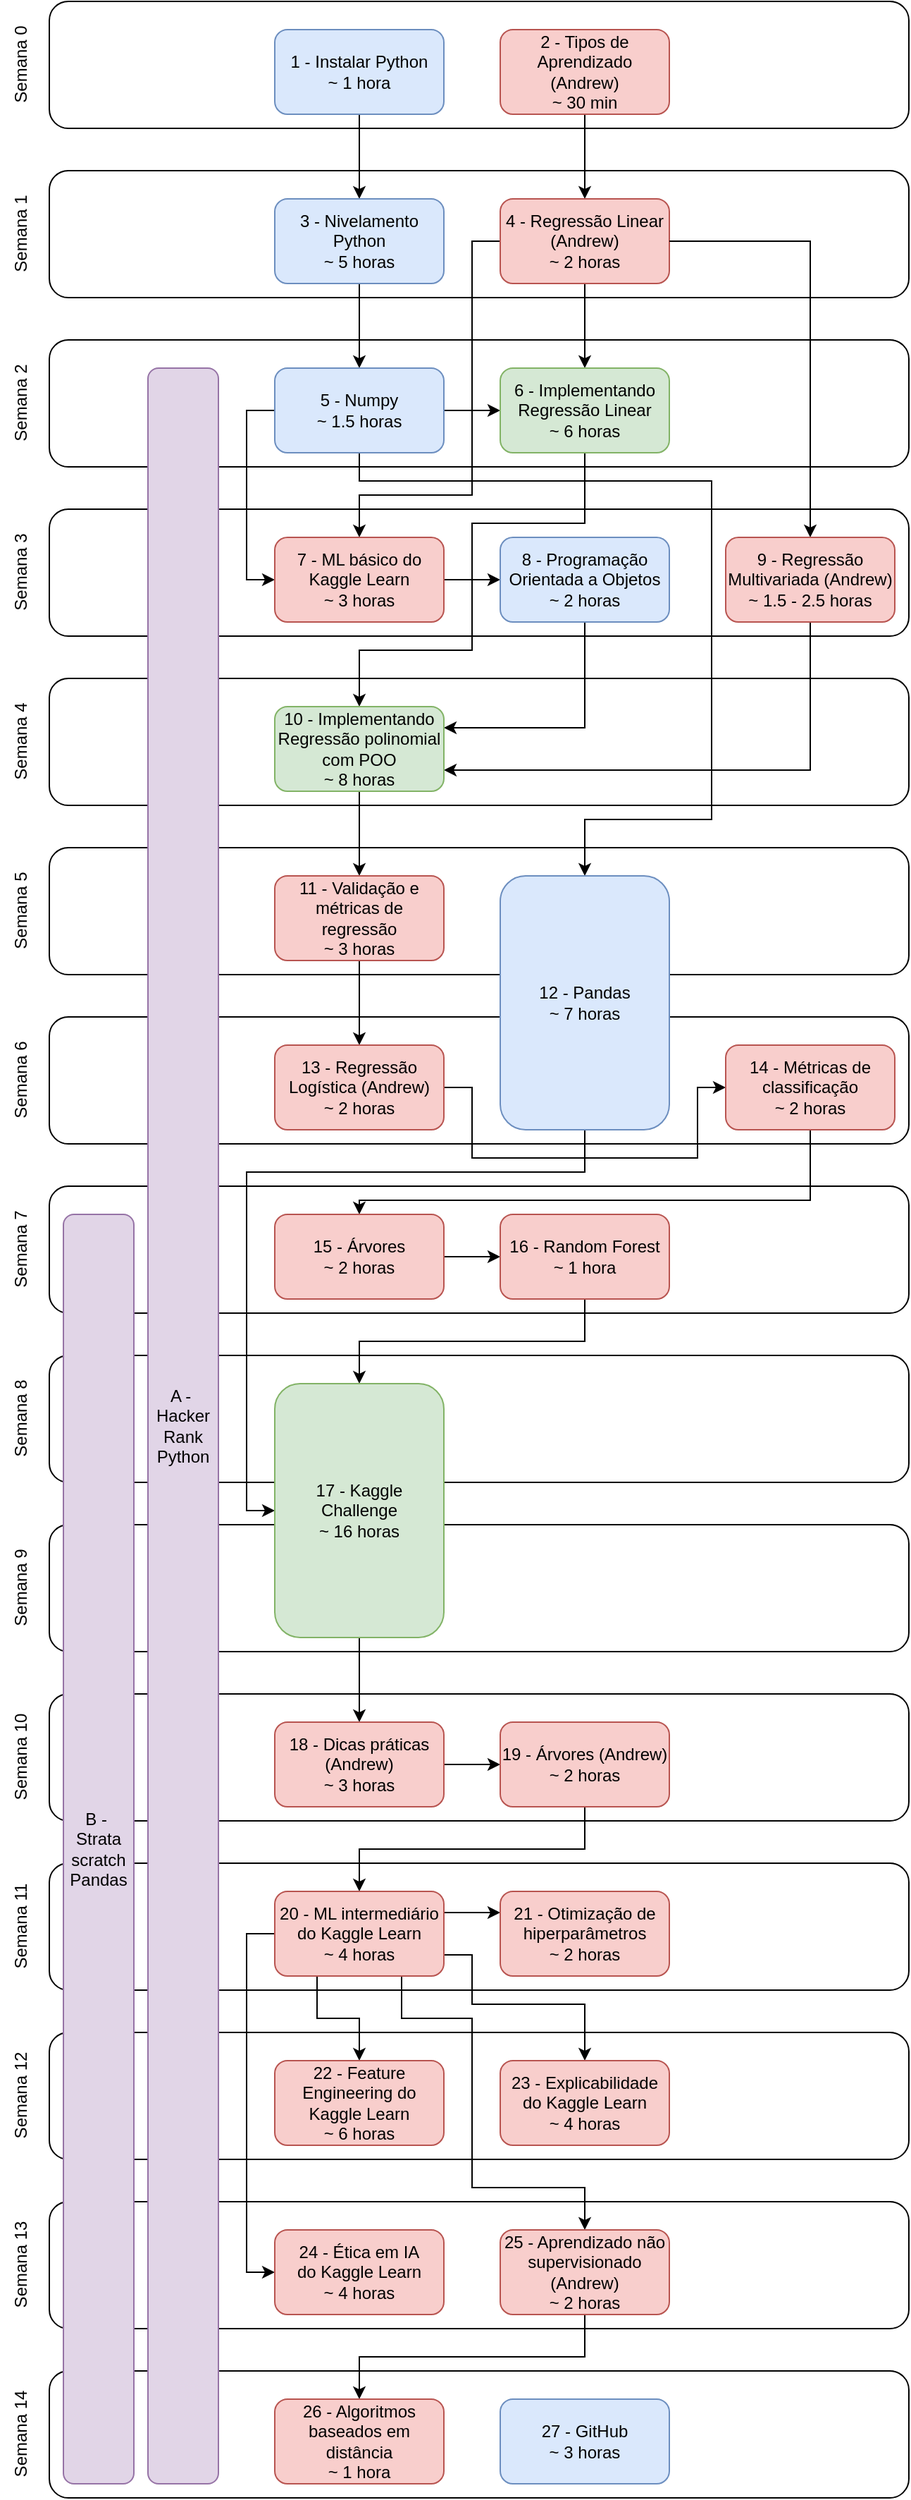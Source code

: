 <mxfile version="20.8.21" type="device"><diagram name="Página-1" id="LjgsHh_zHPiIRra5WIos"><mxGraphModel dx="704" dy="387" grid="1" gridSize="10" guides="1" tooltips="1" connect="1" arrows="1" fold="1" page="1" pageScale="1" pageWidth="827" pageHeight="1169" math="0" shadow="0"><root><mxCell id="0"/><mxCell id="1" parent="0"/><mxCell id="cKXBPc-7Ryf_fvVlYqbh-1" value="" style="rounded=1;whiteSpace=wrap;html=1;fillColor=none;fontColor=#ffffff;strokeColor=#000000;" vertex="1" parent="1"><mxGeometry x="80" y="20" width="610" height="90" as="geometry"/></mxCell><mxCell id="cKXBPc-7Ryf_fvVlYqbh-3" value="" style="rounded=1;whiteSpace=wrap;html=1;fillColor=none;fontColor=#ffffff;strokeColor=#000000;" vertex="1" parent="1"><mxGeometry x="80" y="140" width="610" height="90" as="geometry"/></mxCell><mxCell id="cKXBPc-7Ryf_fvVlYqbh-5" value="" style="rounded=1;whiteSpace=wrap;html=1;fillColor=none;fontColor=#ffffff;strokeColor=#000000;" vertex="1" parent="1"><mxGeometry x="80" y="260" width="610" height="90" as="geometry"/></mxCell><mxCell id="cKXBPc-7Ryf_fvVlYqbh-9" value="" style="rounded=1;whiteSpace=wrap;html=1;fillColor=none;fontColor=#ffffff;strokeColor=#000000;" vertex="1" parent="1"><mxGeometry x="80" y="380" width="610" height="90" as="geometry"/></mxCell><mxCell id="cKXBPc-7Ryf_fvVlYqbh-11" value="" style="rounded=1;whiteSpace=wrap;html=1;fillColor=none;fontColor=#ffffff;strokeColor=#000000;" vertex="1" parent="1"><mxGeometry x="80" y="500" width="610" height="90" as="geometry"/></mxCell><mxCell id="cKXBPc-7Ryf_fvVlYqbh-13" value="" style="rounded=1;whiteSpace=wrap;html=1;fillColor=none;fontColor=#ffffff;strokeColor=#000000;" vertex="1" parent="1"><mxGeometry x="80" y="620" width="610" height="90" as="geometry"/></mxCell><mxCell id="cKXBPc-7Ryf_fvVlYqbh-15" value="" style="rounded=1;whiteSpace=wrap;html=1;fillColor=none;fontColor=#ffffff;strokeColor=#000000;" vertex="1" parent="1"><mxGeometry x="80" y="740" width="610" height="90" as="geometry"/></mxCell><mxCell id="cKXBPc-7Ryf_fvVlYqbh-17" value="" style="rounded=1;whiteSpace=wrap;html=1;fillColor=none;fontColor=#ffffff;strokeColor=#000000;" vertex="1" parent="1"><mxGeometry x="80" y="860" width="610" height="90" as="geometry"/></mxCell><mxCell id="cKXBPc-7Ryf_fvVlYqbh-20" value="" style="rounded=1;whiteSpace=wrap;html=1;fillColor=none;fontColor=#ffffff;strokeColor=#000000;" vertex="1" parent="1"><mxGeometry x="80" y="980" width="610" height="90" as="geometry"/></mxCell><mxCell id="cKXBPc-7Ryf_fvVlYqbh-22" value="" style="rounded=1;whiteSpace=wrap;html=1;fillColor=none;fontColor=#ffffff;strokeColor=#000000;" vertex="1" parent="1"><mxGeometry x="80" y="1100" width="610" height="90" as="geometry"/></mxCell><mxCell id="cKXBPc-7Ryf_fvVlYqbh-24" value="" style="rounded=1;whiteSpace=wrap;html=1;fillColor=none;fontColor=#ffffff;strokeColor=#000000;" vertex="1" parent="1"><mxGeometry x="80" y="1220" width="610" height="90" as="geometry"/></mxCell><mxCell id="cKXBPc-7Ryf_fvVlYqbh-26" value="" style="rounded=1;whiteSpace=wrap;html=1;fillColor=none;fontColor=#ffffff;strokeColor=#000000;" vertex="1" parent="1"><mxGeometry x="80" y="1340" width="610" height="90" as="geometry"/></mxCell><mxCell id="cKXBPc-7Ryf_fvVlYqbh-28" value="" style="rounded=1;whiteSpace=wrap;html=1;fillColor=none;fontColor=#ffffff;strokeColor=#000000;" vertex="1" parent="1"><mxGeometry x="80" y="1460" width="610" height="90" as="geometry"/></mxCell><mxCell id="cKXBPc-7Ryf_fvVlYqbh-30" value="" style="rounded=1;whiteSpace=wrap;html=1;fillColor=none;fontColor=#ffffff;strokeColor=#000000;" vertex="1" parent="1"><mxGeometry x="80" y="1580" width="610" height="90" as="geometry"/></mxCell><mxCell id="cKXBPc-7Ryf_fvVlYqbh-32" value="" style="rounded=1;whiteSpace=wrap;html=1;fillColor=none;fontColor=#ffffff;strokeColor=#000000;" vertex="1" parent="1"><mxGeometry x="80" y="1700" width="610" height="90" as="geometry"/></mxCell><mxCell id="hji60XgggA74W0TRd7-x-4" style="edgeStyle=orthogonalEdgeStyle;rounded=0;orthogonalLoop=1;jettySize=auto;html=1;exitX=0.5;exitY=1;exitDx=0;exitDy=0;" parent="1" source="hji60XgggA74W0TRd7-x-1" target="hji60XgggA74W0TRd7-x-2" edge="1"><mxGeometry relative="1" as="geometry"/></mxCell><mxCell id="hji60XgggA74W0TRd7-x-1" value="1 - Instalar Python&lt;br&gt;~ 1 hora" style="rounded=1;whiteSpace=wrap;html=1;fillColor=#dae8fc;strokeColor=#6c8ebf;" parent="1" vertex="1"><mxGeometry x="240" y="40" width="120" height="60" as="geometry"/></mxCell><mxCell id="hji60XgggA74W0TRd7-x-9" style="edgeStyle=orthogonalEdgeStyle;rounded=0;orthogonalLoop=1;jettySize=auto;html=1;exitX=0.5;exitY=1;exitDx=0;exitDy=0;entryX=0.5;entryY=0;entryDx=0;entryDy=0;" parent="1" source="hji60XgggA74W0TRd7-x-2" target="hji60XgggA74W0TRd7-x-8" edge="1"><mxGeometry relative="1" as="geometry"/></mxCell><mxCell id="hji60XgggA74W0TRd7-x-2" value="3 -&amp;nbsp;Nivelamento Python&lt;br&gt;~ 5 horas" style="rounded=1;whiteSpace=wrap;html=1;fillColor=#dae8fc;strokeColor=#6c8ebf;" parent="1" vertex="1"><mxGeometry x="240" y="160" width="120" height="60" as="geometry"/></mxCell><mxCell id="hji60XgggA74W0TRd7-x-7" style="edgeStyle=orthogonalEdgeStyle;rounded=0;orthogonalLoop=1;jettySize=auto;html=1;exitX=0.5;exitY=1;exitDx=0;exitDy=0;entryX=0.5;entryY=0;entryDx=0;entryDy=0;" parent="1" source="hji60XgggA74W0TRd7-x-5" target="hji60XgggA74W0TRd7-x-6" edge="1"><mxGeometry relative="1" as="geometry"/></mxCell><mxCell id="hji60XgggA74W0TRd7-x-5" value="2 - Tipos de Aprendizado (Andrew)&lt;br&gt;~ 30 min" style="rounded=1;whiteSpace=wrap;html=1;fillColor=#f8cecc;strokeColor=#b85450;" parent="1" vertex="1"><mxGeometry x="400" y="40" width="120" height="60" as="geometry"/></mxCell><mxCell id="hji60XgggA74W0TRd7-x-12" style="edgeStyle=orthogonalEdgeStyle;rounded=0;orthogonalLoop=1;jettySize=auto;html=1;exitX=0.5;exitY=1;exitDx=0;exitDy=0;entryX=0.5;entryY=0;entryDx=0;entryDy=0;" parent="1" source="hji60XgggA74W0TRd7-x-6" target="hji60XgggA74W0TRd7-x-10" edge="1"><mxGeometry relative="1" as="geometry"/></mxCell><mxCell id="hji60XgggA74W0TRd7-x-14" style="edgeStyle=orthogonalEdgeStyle;rounded=0;orthogonalLoop=1;jettySize=auto;html=1;exitX=0;exitY=0.5;exitDx=0;exitDy=0;entryX=0.5;entryY=0;entryDx=0;entryDy=0;" parent="1" source="hji60XgggA74W0TRd7-x-6" target="hji60XgggA74W0TRd7-x-13" edge="1"><mxGeometry relative="1" as="geometry"><Array as="points"><mxPoint x="380" y="190"/><mxPoint x="380" y="370"/><mxPoint x="300" y="370"/></Array></mxGeometry></mxCell><mxCell id="hji60XgggA74W0TRd7-x-6" value="4 - Regressão Linear (Andrew)&lt;br&gt;~ 2 horas" style="rounded=1;whiteSpace=wrap;html=1;fillColor=#f8cecc;strokeColor=#b85450;" parent="1" vertex="1"><mxGeometry x="400" y="160" width="120" height="60" as="geometry"/></mxCell><mxCell id="hji60XgggA74W0TRd7-x-11" style="edgeStyle=orthogonalEdgeStyle;rounded=0;orthogonalLoop=1;jettySize=auto;html=1;exitX=1;exitY=0.5;exitDx=0;exitDy=0;entryX=0;entryY=0.5;entryDx=0;entryDy=0;" parent="1" source="hji60XgggA74W0TRd7-x-8" target="hji60XgggA74W0TRd7-x-10" edge="1"><mxGeometry relative="1" as="geometry"/></mxCell><mxCell id="hji60XgggA74W0TRd7-x-18" style="edgeStyle=orthogonalEdgeStyle;rounded=0;orthogonalLoop=1;jettySize=auto;html=1;exitX=0;exitY=0.5;exitDx=0;exitDy=0;entryX=0;entryY=0.5;entryDx=0;entryDy=0;" parent="1" source="hji60XgggA74W0TRd7-x-8" target="hji60XgggA74W0TRd7-x-13" edge="1"><mxGeometry relative="1" as="geometry"/></mxCell><mxCell id="hji60XgggA74W0TRd7-x-34" style="edgeStyle=orthogonalEdgeStyle;rounded=0;orthogonalLoop=1;jettySize=auto;html=1;exitX=0.5;exitY=1;exitDx=0;exitDy=0;entryX=0.5;entryY=0;entryDx=0;entryDy=0;" parent="1" source="hji60XgggA74W0TRd7-x-8" target="hji60XgggA74W0TRd7-x-32" edge="1"><mxGeometry relative="1" as="geometry"><Array as="points"><mxPoint x="300" y="360"/><mxPoint x="550" y="360"/><mxPoint x="550" y="600"/><mxPoint x="460" y="600"/></Array></mxGeometry></mxCell><mxCell id="hji60XgggA74W0TRd7-x-8" value="5 - Numpy&lt;br&gt;~ 1.5 horas" style="rounded=1;whiteSpace=wrap;html=1;fillColor=#dae8fc;strokeColor=#6c8ebf;" parent="1" vertex="1"><mxGeometry x="240" y="280" width="120" height="60" as="geometry"/></mxCell><mxCell id="hji60XgggA74W0TRd7-x-27" style="edgeStyle=orthogonalEdgeStyle;rounded=0;orthogonalLoop=1;jettySize=auto;html=1;exitX=0.5;exitY=1;exitDx=0;exitDy=0;entryX=0.5;entryY=0;entryDx=0;entryDy=0;" parent="1" source="hji60XgggA74W0TRd7-x-10" target="hji60XgggA74W0TRd7-x-23" edge="1"><mxGeometry relative="1" as="geometry"><Array as="points"><mxPoint x="460" y="390"/><mxPoint x="380" y="390"/><mxPoint x="380" y="480"/><mxPoint x="300" y="480"/></Array></mxGeometry></mxCell><mxCell id="hji60XgggA74W0TRd7-x-10" value="6 - Implementando Regressão Linear&lt;br&gt;~ 6 horas" style="rounded=1;whiteSpace=wrap;html=1;fillColor=#d5e8d4;strokeColor=#82b366;" parent="1" vertex="1"><mxGeometry x="400" y="280" width="120" height="60" as="geometry"/></mxCell><mxCell id="hji60XgggA74W0TRd7-x-20" style="edgeStyle=orthogonalEdgeStyle;rounded=0;orthogonalLoop=1;jettySize=auto;html=1;exitX=1;exitY=0.5;exitDx=0;exitDy=0;entryX=0;entryY=0.5;entryDx=0;entryDy=0;" parent="1" source="hji60XgggA74W0TRd7-x-13" target="hji60XgggA74W0TRd7-x-19" edge="1"><mxGeometry relative="1" as="geometry"/></mxCell><mxCell id="hji60XgggA74W0TRd7-x-13" value="7 - ML básico do Kaggle Learn&lt;br&gt;~ 3 horas" style="rounded=1;whiteSpace=wrap;html=1;fillColor=#f8cecc;strokeColor=#b85450;" parent="1" vertex="1"><mxGeometry x="240" y="400" width="120" height="60" as="geometry"/></mxCell><mxCell id="hji60XgggA74W0TRd7-x-22" style="edgeStyle=orthogonalEdgeStyle;rounded=0;orthogonalLoop=1;jettySize=auto;html=1;exitX=1;exitY=0.5;exitDx=0;exitDy=0;" parent="1" source="hji60XgggA74W0TRd7-x-6" target="hji60XgggA74W0TRd7-x-21" edge="1"><mxGeometry relative="1" as="geometry"><mxPoint x="580" y="260" as="sourcePoint"/></mxGeometry></mxCell><mxCell id="hji60XgggA74W0TRd7-x-29" style="edgeStyle=orthogonalEdgeStyle;rounded=0;orthogonalLoop=1;jettySize=auto;html=1;exitX=0.5;exitY=1;exitDx=0;exitDy=0;entryX=1;entryY=0.25;entryDx=0;entryDy=0;" parent="1" source="hji60XgggA74W0TRd7-x-19" target="hji60XgggA74W0TRd7-x-23" edge="1"><mxGeometry relative="1" as="geometry"/></mxCell><mxCell id="hji60XgggA74W0TRd7-x-19" value="8 - Programação Orientada a Objetos&lt;br&gt;~ 2 horas" style="rounded=1;whiteSpace=wrap;html=1;fillColor=#dae8fc;strokeColor=#6c8ebf;" parent="1" vertex="1"><mxGeometry x="400" y="400" width="120" height="60" as="geometry"/></mxCell><mxCell id="hji60XgggA74W0TRd7-x-30" style="edgeStyle=orthogonalEdgeStyle;rounded=0;orthogonalLoop=1;jettySize=auto;html=1;exitX=0.5;exitY=1;exitDx=0;exitDy=0;entryX=1;entryY=0.75;entryDx=0;entryDy=0;" parent="1" source="hji60XgggA74W0TRd7-x-21" target="hji60XgggA74W0TRd7-x-23" edge="1"><mxGeometry relative="1" as="geometry"/></mxCell><mxCell id="hji60XgggA74W0TRd7-x-21" value="9 - Regressão Multivariada (Andrew)&lt;br&gt;~ 1.5 - 2.5 horas" style="rounded=1;whiteSpace=wrap;html=1;fillColor=#f8cecc;strokeColor=#b85450;" parent="1" vertex="1"><mxGeometry x="560" y="400" width="120" height="60" as="geometry"/></mxCell><mxCell id="hji60XgggA74W0TRd7-x-31" style="edgeStyle=orthogonalEdgeStyle;rounded=0;orthogonalLoop=1;jettySize=auto;html=1;exitX=0.5;exitY=1;exitDx=0;exitDy=0;entryX=0.5;entryY=0;entryDx=0;entryDy=0;" parent="1" source="hji60XgggA74W0TRd7-x-23" target="hji60XgggA74W0TRd7-x-26" edge="1"><mxGeometry relative="1" as="geometry"/></mxCell><mxCell id="hji60XgggA74W0TRd7-x-23" value="10 - Implementando Regressão polinomial com POO&lt;br&gt;~ 8 horas" style="rounded=1;whiteSpace=wrap;html=1;fillColor=#d5e8d4;strokeColor=#82b366;" parent="1" vertex="1"><mxGeometry x="240" y="520" width="120" height="60" as="geometry"/></mxCell><mxCell id="hji60XgggA74W0TRd7-x-38" style="edgeStyle=orthogonalEdgeStyle;rounded=0;orthogonalLoop=1;jettySize=auto;html=1;exitX=0.5;exitY=1;exitDx=0;exitDy=0;entryX=0.5;entryY=0;entryDx=0;entryDy=0;" parent="1" source="hji60XgggA74W0TRd7-x-26" target="hji60XgggA74W0TRd7-x-35" edge="1"><mxGeometry relative="1" as="geometry"/></mxCell><mxCell id="hji60XgggA74W0TRd7-x-26" value="11 - Validação e métricas de regressão&lt;br&gt;~ 3 horas" style="rounded=1;whiteSpace=wrap;html=1;fillColor=#f8cecc;strokeColor=#b85450;" parent="1" vertex="1"><mxGeometry x="240" y="640" width="120" height="60" as="geometry"/></mxCell><mxCell id="hji60XgggA74W0TRd7-x-47" style="edgeStyle=orthogonalEdgeStyle;rounded=0;orthogonalLoop=1;jettySize=auto;html=1;exitX=0.5;exitY=1;exitDx=0;exitDy=0;entryX=0;entryY=0.5;entryDx=0;entryDy=0;" parent="1" source="hji60XgggA74W0TRd7-x-32" target="hji60XgggA74W0TRd7-x-44" edge="1"><mxGeometry relative="1" as="geometry"><Array as="points"><mxPoint x="460" y="850"/><mxPoint x="220" y="850"/><mxPoint x="220" y="1090"/></Array></mxGeometry></mxCell><mxCell id="hji60XgggA74W0TRd7-x-32" value="12 - Pandas&lt;br&gt;~ 7 horas" style="rounded=1;whiteSpace=wrap;html=1;fillColor=#dae8fc;strokeColor=#6c8ebf;" parent="1" vertex="1"><mxGeometry x="400" y="640" width="120" height="180" as="geometry"/></mxCell><mxCell id="hji60XgggA74W0TRd7-x-37" style="edgeStyle=orthogonalEdgeStyle;rounded=0;orthogonalLoop=1;jettySize=auto;html=1;exitX=1;exitY=0.5;exitDx=0;exitDy=0;entryX=0;entryY=0.5;entryDx=0;entryDy=0;" parent="1" source="hji60XgggA74W0TRd7-x-35" target="hji60XgggA74W0TRd7-x-36" edge="1"><mxGeometry relative="1" as="geometry"><Array as="points"><mxPoint x="380" y="790"/><mxPoint x="380" y="840"/><mxPoint x="540" y="840"/><mxPoint x="540" y="790"/></Array></mxGeometry></mxCell><mxCell id="hji60XgggA74W0TRd7-x-35" value="13 - Regressão Logística (Andrew)&lt;br&gt;~ 2 horas" style="rounded=1;whiteSpace=wrap;html=1;fillColor=#f8cecc;strokeColor=#b85450;" parent="1" vertex="1"><mxGeometry x="240" y="760" width="120" height="60" as="geometry"/></mxCell><mxCell id="hji60XgggA74W0TRd7-x-41" style="edgeStyle=orthogonalEdgeStyle;rounded=0;orthogonalLoop=1;jettySize=auto;html=1;exitX=0.5;exitY=1;exitDx=0;exitDy=0;entryX=0.5;entryY=0;entryDx=0;entryDy=0;" parent="1" source="hji60XgggA74W0TRd7-x-36" target="hji60XgggA74W0TRd7-x-40" edge="1"><mxGeometry relative="1" as="geometry"><Array as="points"><mxPoint x="620" y="870"/><mxPoint x="300" y="870"/></Array></mxGeometry></mxCell><mxCell id="hji60XgggA74W0TRd7-x-36" value="14 - Métricas de classificação&lt;br&gt;~ 2 horas" style="rounded=1;whiteSpace=wrap;html=1;fillColor=#f8cecc;strokeColor=#b85450;" parent="1" vertex="1"><mxGeometry x="560" y="760" width="120" height="60" as="geometry"/></mxCell><mxCell id="hji60XgggA74W0TRd7-x-43" style="edgeStyle=orthogonalEdgeStyle;rounded=0;orthogonalLoop=1;jettySize=auto;html=1;exitX=1;exitY=0.5;exitDx=0;exitDy=0;entryX=0;entryY=0.5;entryDx=0;entryDy=0;" parent="1" source="hji60XgggA74W0TRd7-x-40" target="hji60XgggA74W0TRd7-x-42" edge="1"><mxGeometry relative="1" as="geometry"/></mxCell><mxCell id="hji60XgggA74W0TRd7-x-40" value="15 - Árvores&lt;br&gt;~ 2 horas" style="rounded=1;whiteSpace=wrap;html=1;fillColor=#f8cecc;strokeColor=#b85450;" parent="1" vertex="1"><mxGeometry x="240" y="880" width="120" height="60" as="geometry"/></mxCell><mxCell id="hji60XgggA74W0TRd7-x-46" style="edgeStyle=orthogonalEdgeStyle;rounded=0;orthogonalLoop=1;jettySize=auto;html=1;exitX=0.5;exitY=1;exitDx=0;exitDy=0;entryX=0.5;entryY=0;entryDx=0;entryDy=0;" parent="1" source="hji60XgggA74W0TRd7-x-42" target="hji60XgggA74W0TRd7-x-44" edge="1"><mxGeometry relative="1" as="geometry"/></mxCell><mxCell id="hji60XgggA74W0TRd7-x-42" value="16 - Random Forest&lt;br&gt;~ 1 hora" style="rounded=1;whiteSpace=wrap;html=1;fillColor=#f8cecc;strokeColor=#b85450;" parent="1" vertex="1"><mxGeometry x="400" y="880" width="120" height="60" as="geometry"/></mxCell><mxCell id="hji60XgggA74W0TRd7-x-51" style="edgeStyle=orthogonalEdgeStyle;rounded=0;orthogonalLoop=1;jettySize=auto;html=1;exitX=0.5;exitY=1;exitDx=0;exitDy=0;entryX=0.5;entryY=0;entryDx=0;entryDy=0;" parent="1" source="hji60XgggA74W0TRd7-x-44" target="hji60XgggA74W0TRd7-x-49" edge="1"><mxGeometry relative="1" as="geometry"/></mxCell><mxCell id="hji60XgggA74W0TRd7-x-44" value="17 -&amp;nbsp;Kaggle Challenge&lt;br&gt;~ 16 horas" style="rounded=1;whiteSpace=wrap;html=1;fillColor=#d5e8d4;strokeColor=#82b366;" parent="1" vertex="1"><mxGeometry x="240" y="1000" width="120" height="180" as="geometry"/></mxCell><mxCell id="hji60XgggA74W0TRd7-x-52" style="edgeStyle=orthogonalEdgeStyle;rounded=0;orthogonalLoop=1;jettySize=auto;html=1;exitX=1;exitY=0.5;exitDx=0;exitDy=0;" parent="1" source="hji60XgggA74W0TRd7-x-49" target="hji60XgggA74W0TRd7-x-50" edge="1"><mxGeometry relative="1" as="geometry"/></mxCell><mxCell id="hji60XgggA74W0TRd7-x-49" value="18 - Dicas práticas (Andrew)&lt;br&gt;~ 3 horas" style="rounded=1;whiteSpace=wrap;html=1;fillColor=#f8cecc;strokeColor=#b85450;" parent="1" vertex="1"><mxGeometry x="240" y="1240" width="120" height="60" as="geometry"/></mxCell><mxCell id="hji60XgggA74W0TRd7-x-54" style="edgeStyle=orthogonalEdgeStyle;rounded=0;orthogonalLoop=1;jettySize=auto;html=1;exitX=0.5;exitY=1;exitDx=0;exitDy=0;" parent="1" source="hji60XgggA74W0TRd7-x-50" target="hji60XgggA74W0TRd7-x-53" edge="1"><mxGeometry relative="1" as="geometry"/></mxCell><mxCell id="hji60XgggA74W0TRd7-x-50" value="19 - Árvores (Andrew)&lt;br&gt;~ 2 horas" style="rounded=1;whiteSpace=wrap;html=1;fillColor=#f8cecc;strokeColor=#b85450;" parent="1" vertex="1"><mxGeometry x="400" y="1240" width="120" height="60" as="geometry"/></mxCell><mxCell id="hji60XgggA74W0TRd7-x-56" style="edgeStyle=orthogonalEdgeStyle;rounded=0;orthogonalLoop=1;jettySize=auto;html=1;exitX=1;exitY=0.25;exitDx=0;exitDy=0;entryX=0;entryY=0.25;entryDx=0;entryDy=0;" parent="1" source="hji60XgggA74W0TRd7-x-53" target="hji60XgggA74W0TRd7-x-55" edge="1"><mxGeometry relative="1" as="geometry"/></mxCell><mxCell id="hji60XgggA74W0TRd7-x-59" style="edgeStyle=orthogonalEdgeStyle;rounded=0;orthogonalLoop=1;jettySize=auto;html=1;exitX=0.25;exitY=1;exitDx=0;exitDy=0;entryX=0.5;entryY=0;entryDx=0;entryDy=0;" parent="1" source="hji60XgggA74W0TRd7-x-53" target="hji60XgggA74W0TRd7-x-57" edge="1"><mxGeometry relative="1" as="geometry"/></mxCell><mxCell id="hji60XgggA74W0TRd7-x-62" style="edgeStyle=orthogonalEdgeStyle;rounded=0;orthogonalLoop=1;jettySize=auto;html=1;exitX=0;exitY=0.5;exitDx=0;exitDy=0;entryX=0;entryY=0.5;entryDx=0;entryDy=0;" parent="1" source="hji60XgggA74W0TRd7-x-53" target="hji60XgggA74W0TRd7-x-61" edge="1"><mxGeometry relative="1" as="geometry"/></mxCell><mxCell id="hji60XgggA74W0TRd7-x-65" style="edgeStyle=orthogonalEdgeStyle;rounded=0;orthogonalLoop=1;jettySize=auto;html=1;exitX=1;exitY=0.75;exitDx=0;exitDy=0;entryX=0.5;entryY=0;entryDx=0;entryDy=0;" parent="1" source="hji60XgggA74W0TRd7-x-53" target="hji60XgggA74W0TRd7-x-58" edge="1"><mxGeometry relative="1" as="geometry"><Array as="points"><mxPoint x="380" y="1405"/><mxPoint x="380" y="1440"/><mxPoint x="460" y="1440"/></Array></mxGeometry></mxCell><mxCell id="hji60XgggA74W0TRd7-x-66" style="edgeStyle=orthogonalEdgeStyle;rounded=0;orthogonalLoop=1;jettySize=auto;html=1;exitX=0.75;exitY=1;exitDx=0;exitDy=0;entryX=0.5;entryY=0;entryDx=0;entryDy=0;" parent="1" source="hji60XgggA74W0TRd7-x-53" target="hji60XgggA74W0TRd7-x-63" edge="1"><mxGeometry relative="1" as="geometry"><Array as="points"><mxPoint x="330" y="1450"/><mxPoint x="380" y="1450"/><mxPoint x="380" y="1570"/><mxPoint x="460" y="1570"/></Array></mxGeometry></mxCell><mxCell id="hji60XgggA74W0TRd7-x-53" value="20 - ML intermediário do Kaggle Learn&lt;br&gt;~ 4 horas" style="rounded=1;whiteSpace=wrap;html=1;fillColor=#f8cecc;strokeColor=#b85450;" parent="1" vertex="1"><mxGeometry x="240" y="1360" width="120" height="60" as="geometry"/></mxCell><mxCell id="hji60XgggA74W0TRd7-x-55" value="21 - Otimização de hiperparâmetros&lt;br&gt;~ 2 horas" style="rounded=1;whiteSpace=wrap;html=1;fillColor=#f8cecc;strokeColor=#b85450;" parent="1" vertex="1"><mxGeometry x="400" y="1360" width="120" height="60" as="geometry"/></mxCell><mxCell id="hji60XgggA74W0TRd7-x-57" value="22 - Feature Engineering do Kaggle Learn&lt;br&gt;~ 6 horas" style="rounded=1;whiteSpace=wrap;html=1;fillColor=#f8cecc;strokeColor=#b85450;" parent="1" vertex="1"><mxGeometry x="240" y="1480" width="120" height="60" as="geometry"/></mxCell><mxCell id="hji60XgggA74W0TRd7-x-58" value="23 - Explicabilidade&lt;br&gt;do Kaggle Learn&lt;br&gt;~ 4 horas" style="rounded=1;whiteSpace=wrap;html=1;fillColor=#f8cecc;strokeColor=#b85450;" parent="1" vertex="1"><mxGeometry x="400" y="1480" width="120" height="60" as="geometry"/></mxCell><mxCell id="hji60XgggA74W0TRd7-x-61" value="24 - Ética em IA&lt;br&gt;do Kaggle Learn&lt;br&gt;~ 4 horas" style="rounded=1;whiteSpace=wrap;html=1;fillColor=#f8cecc;strokeColor=#b85450;" parent="1" vertex="1"><mxGeometry x="240" y="1600" width="120" height="60" as="geometry"/></mxCell><mxCell id="hji60XgggA74W0TRd7-x-69" style="edgeStyle=orthogonalEdgeStyle;rounded=0;orthogonalLoop=1;jettySize=auto;html=1;exitX=0.5;exitY=1;exitDx=0;exitDy=0;entryX=0.5;entryY=0;entryDx=0;entryDy=0;" parent="1" source="hji60XgggA74W0TRd7-x-63" target="hji60XgggA74W0TRd7-x-67" edge="1"><mxGeometry relative="1" as="geometry"/></mxCell><mxCell id="hji60XgggA74W0TRd7-x-63" value="25 - Aprendizado não supervisionado (Andrew)&lt;br&gt;~ 2 horas" style="rounded=1;whiteSpace=wrap;html=1;fillColor=#f8cecc;strokeColor=#b85450;" parent="1" vertex="1"><mxGeometry x="400" y="1600" width="120" height="60" as="geometry"/></mxCell><mxCell id="hji60XgggA74W0TRd7-x-67" value="26 - Algoritmos baseados em distância&lt;br&gt;~ 1 hora" style="rounded=1;whiteSpace=wrap;html=1;fillColor=#f8cecc;strokeColor=#b85450;" parent="1" vertex="1"><mxGeometry x="240" y="1720" width="120" height="60" as="geometry"/></mxCell><mxCell id="hji60XgggA74W0TRd7-x-68" value="27 - GitHub&lt;br&gt;~ 3 horas" style="rounded=1;whiteSpace=wrap;html=1;fillColor=#dae8fc;strokeColor=#6c8ebf;" parent="1" vertex="1"><mxGeometry x="400" y="1720" width="120" height="60" as="geometry"/></mxCell><mxCell id="hji60XgggA74W0TRd7-x-70" value="A -&amp;nbsp;&lt;br&gt;Hacker&lt;br&gt;Rank&lt;br&gt;Python" style="rounded=1;whiteSpace=wrap;html=1;fillColor=#e1d5e7;strokeColor=#9673a6;" parent="1" vertex="1"><mxGeometry x="150" y="280" width="50" height="1500" as="geometry"/></mxCell><mxCell id="hji60XgggA74W0TRd7-x-71" value="B -&amp;nbsp;&lt;br&gt;Strata&lt;br&gt;scratch&lt;br&gt;Pandas" style="rounded=1;whiteSpace=wrap;html=1;fillColor=#e1d5e7;strokeColor=#9673a6;" parent="1" vertex="1"><mxGeometry x="90" y="880" width="50" height="900" as="geometry"/></mxCell><mxCell id="cKXBPc-7Ryf_fvVlYqbh-2" value="Semana 0" style="text;html=1;align=center;verticalAlign=middle;resizable=0;points=[];autosize=1;strokeColor=none;fillColor=none;rotation=-90;" vertex="1" parent="1"><mxGeometry x="20" y="50" width="80" height="30" as="geometry"/></mxCell><mxCell id="cKXBPc-7Ryf_fvVlYqbh-4" value="Semana 1" style="text;html=1;align=center;verticalAlign=middle;resizable=0;points=[];autosize=1;strokeColor=none;fillColor=none;rotation=-90;" vertex="1" parent="1"><mxGeometry x="20" y="170" width="80" height="30" as="geometry"/></mxCell><mxCell id="cKXBPc-7Ryf_fvVlYqbh-6" value="Semana 2" style="text;html=1;align=center;verticalAlign=middle;resizable=0;points=[];autosize=1;strokeColor=none;fillColor=none;rotation=-90;" vertex="1" parent="1"><mxGeometry x="20" y="290" width="80" height="30" as="geometry"/></mxCell><mxCell id="cKXBPc-7Ryf_fvVlYqbh-10" value="Semana 3" style="text;html=1;align=center;verticalAlign=middle;resizable=0;points=[];autosize=1;strokeColor=none;fillColor=none;rotation=-90;" vertex="1" parent="1"><mxGeometry x="20" y="410" width="80" height="30" as="geometry"/></mxCell><mxCell id="cKXBPc-7Ryf_fvVlYqbh-12" value="Semana 4" style="text;html=1;align=center;verticalAlign=middle;resizable=0;points=[];autosize=1;strokeColor=none;fillColor=none;rotation=-90;" vertex="1" parent="1"><mxGeometry x="20" y="530" width="80" height="30" as="geometry"/></mxCell><mxCell id="cKXBPc-7Ryf_fvVlYqbh-14" value="Semana 5" style="text;html=1;align=center;verticalAlign=middle;resizable=0;points=[];autosize=1;strokeColor=none;fillColor=none;rotation=-90;" vertex="1" parent="1"><mxGeometry x="20" y="650" width="80" height="30" as="geometry"/></mxCell><mxCell id="cKXBPc-7Ryf_fvVlYqbh-16" value="Semana 6" style="text;html=1;align=center;verticalAlign=middle;resizable=0;points=[];autosize=1;strokeColor=none;fillColor=none;rotation=-90;" vertex="1" parent="1"><mxGeometry x="20" y="770" width="80" height="30" as="geometry"/></mxCell><mxCell id="cKXBPc-7Ryf_fvVlYqbh-18" value="Semana 7" style="text;html=1;align=center;verticalAlign=middle;resizable=0;points=[];autosize=1;strokeColor=none;fillColor=none;rotation=-90;" vertex="1" parent="1"><mxGeometry x="20" y="890" width="80" height="30" as="geometry"/></mxCell><mxCell id="cKXBPc-7Ryf_fvVlYqbh-21" value="Semana 8" style="text;html=1;align=center;verticalAlign=middle;resizable=0;points=[];autosize=1;strokeColor=none;fillColor=none;rotation=-90;" vertex="1" parent="1"><mxGeometry x="20" y="1010" width="80" height="30" as="geometry"/></mxCell><mxCell id="cKXBPc-7Ryf_fvVlYqbh-23" value="Semana 9" style="text;html=1;align=center;verticalAlign=middle;resizable=0;points=[];autosize=1;strokeColor=none;fillColor=none;rotation=-90;" vertex="1" parent="1"><mxGeometry x="20" y="1130" width="80" height="30" as="geometry"/></mxCell><mxCell id="cKXBPc-7Ryf_fvVlYqbh-25" value="Semana 10" style="text;html=1;align=center;verticalAlign=middle;resizable=0;points=[];autosize=1;strokeColor=none;fillColor=none;rotation=-90;" vertex="1" parent="1"><mxGeometry x="20" y="1250" width="80" height="30" as="geometry"/></mxCell><mxCell id="cKXBPc-7Ryf_fvVlYqbh-27" value="Semana 11" style="text;html=1;align=center;verticalAlign=middle;resizable=0;points=[];autosize=1;strokeColor=none;fillColor=none;rotation=-90;" vertex="1" parent="1"><mxGeometry x="20" y="1370" width="80" height="30" as="geometry"/></mxCell><mxCell id="cKXBPc-7Ryf_fvVlYqbh-29" value="Semana 12" style="text;html=1;align=center;verticalAlign=middle;resizable=0;points=[];autosize=1;strokeColor=none;fillColor=none;rotation=-90;" vertex="1" parent="1"><mxGeometry x="20" y="1490" width="80" height="30" as="geometry"/></mxCell><mxCell id="cKXBPc-7Ryf_fvVlYqbh-31" value="Semana 13" style="text;html=1;align=center;verticalAlign=middle;resizable=0;points=[];autosize=1;strokeColor=none;fillColor=none;rotation=-90;" vertex="1" parent="1"><mxGeometry x="20" y="1610" width="80" height="30" as="geometry"/></mxCell><mxCell id="cKXBPc-7Ryf_fvVlYqbh-33" value="Semana 14" style="text;html=1;align=center;verticalAlign=middle;resizable=0;points=[];autosize=1;strokeColor=none;fillColor=none;rotation=-90;" vertex="1" parent="1"><mxGeometry x="20" y="1730" width="80" height="30" as="geometry"/></mxCell></root></mxGraphModel></diagram></mxfile>